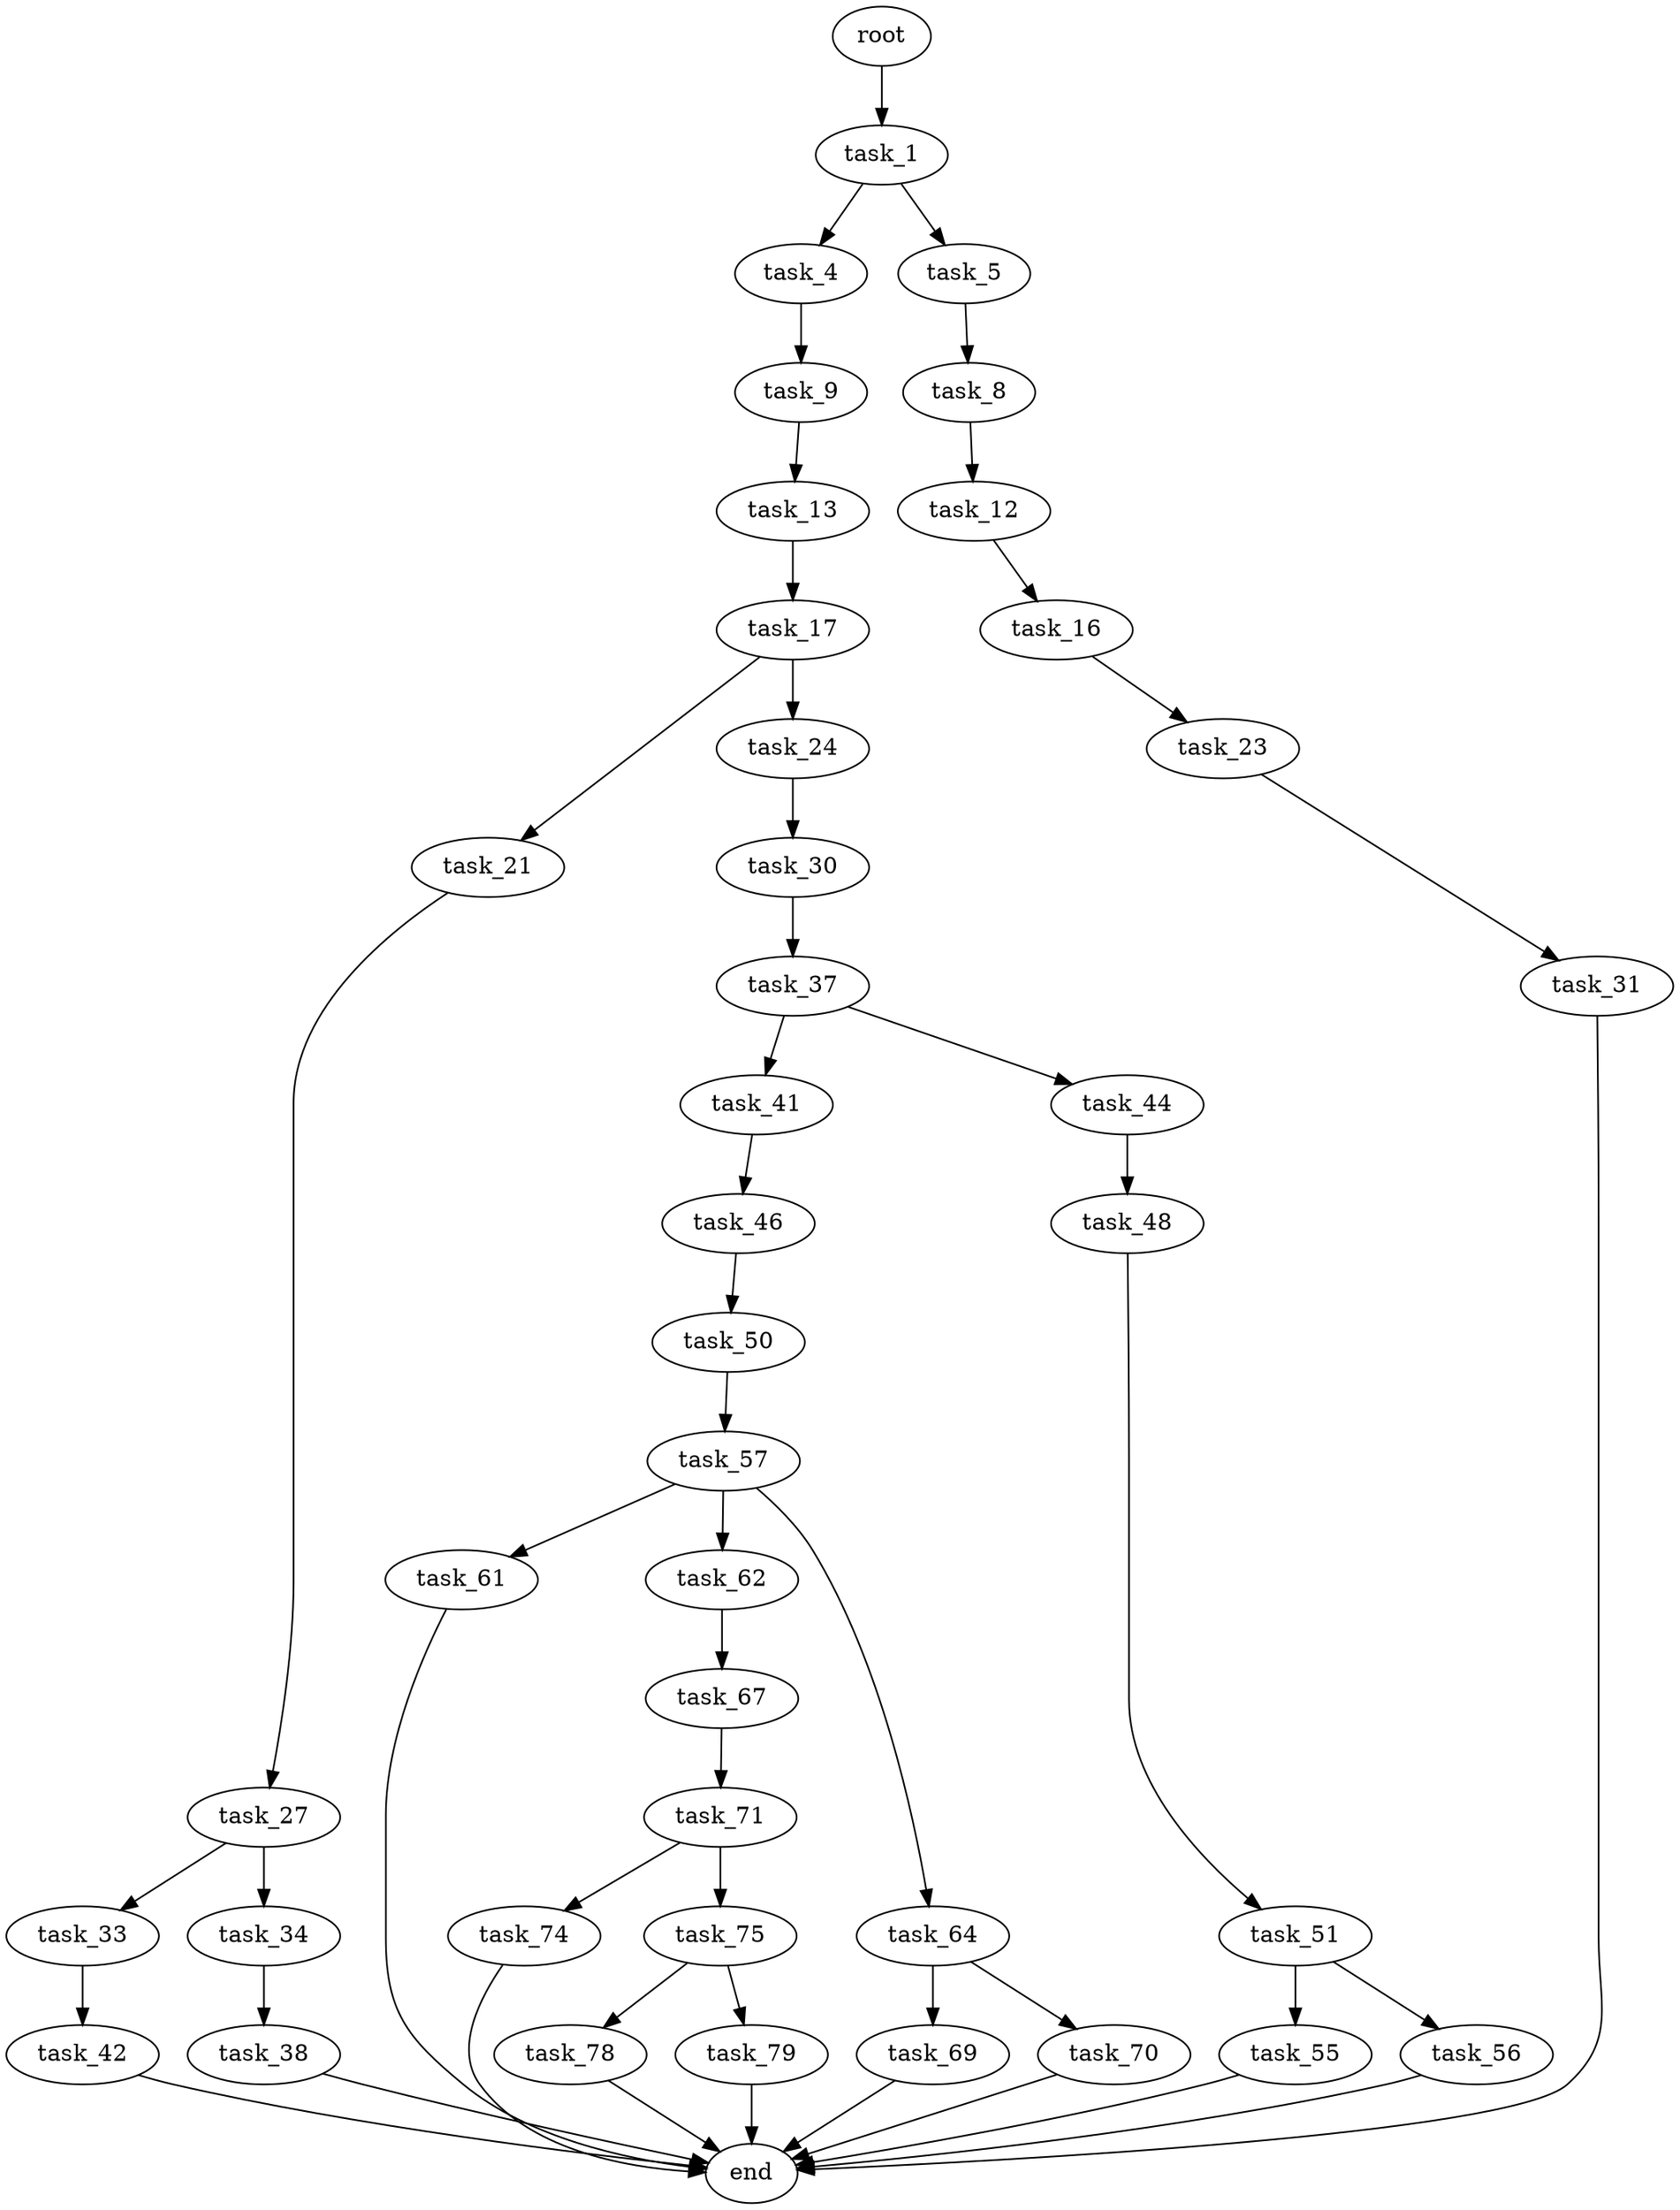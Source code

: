 digraph G {
  root [size="0.000000"];
  task_1 [size="68719476736.000000"];
  task_4 [size="68719476736.000000"];
  task_5 [size="6681961676.000000"];
  task_8 [size="549755813888.000000"];
  task_9 [size="891468150.000000"];
  task_12 [size="368293445632.000000"];
  task_13 [size="5327710906.000000"];
  task_16 [size="368293445632.000000"];
  task_17 [size="68719476736.000000"];
  task_21 [size="231928233984.000000"];
  task_23 [size="15917726022.000000"];
  task_24 [size="405061847861.000000"];
  task_27 [size="28991029248.000000"];
  task_30 [size="9694962935.000000"];
  task_31 [size="144630422084.000000"];
  task_33 [size="68719476736.000000"];
  task_34 [size="7518352344.000000"];
  task_37 [size="368293445632.000000"];
  task_38 [size="1073741824000.000000"];
  task_41 [size="1118184598574.000000"];
  task_42 [size="157751345021.000000"];
  task_44 [size="321202801461.000000"];
  task_46 [size="13182957165.000000"];
  task_48 [size="19662448548.000000"];
  task_50 [size="1914718364.000000"];
  task_51 [size="28991029248.000000"];
  task_55 [size="549755813888.000000"];
  task_56 [size="53188607634.000000"];
  task_57 [size="7405086985.000000"];
  task_61 [size="822487882475.000000"];
  task_62 [size="4569677830.000000"];
  task_64 [size="65212146240.000000"];
  task_67 [size="11629173983.000000"];
  task_69 [size="549755813888.000000"];
  task_70 [size="288706381684.000000"];
  task_71 [size="549755813888.000000"];
  task_74 [size="134217728000.000000"];
  task_75 [size="220095745077.000000"];
  task_78 [size="17738267236.000000"];
  task_79 [size="231928233984.000000"];
  end [size="0.000000"];

  root -> task_1 [size="1.000000"];
  task_1 -> task_4 [size="134217728.000000"];
  task_1 -> task_5 [size="134217728.000000"];
  task_4 -> task_9 [size="134217728.000000"];
  task_5 -> task_8 [size="209715200.000000"];
  task_8 -> task_12 [size="536870912.000000"];
  task_9 -> task_13 [size="33554432.000000"];
  task_12 -> task_16 [size="411041792.000000"];
  task_13 -> task_17 [size="536870912.000000"];
  task_16 -> task_23 [size="411041792.000000"];
  task_17 -> task_21 [size="134217728.000000"];
  task_17 -> task_24 [size="134217728.000000"];
  task_21 -> task_27 [size="301989888.000000"];
  task_23 -> task_31 [size="301989888.000000"];
  task_24 -> task_30 [size="838860800.000000"];
  task_27 -> task_33 [size="75497472.000000"];
  task_27 -> task_34 [size="75497472.000000"];
  task_30 -> task_37 [size="33554432.000000"];
  task_31 -> end [size="1.000000"];
  task_33 -> task_42 [size="134217728.000000"];
  task_34 -> task_38 [size="411041792.000000"];
  task_37 -> task_41 [size="411041792.000000"];
  task_37 -> task_44 [size="411041792.000000"];
  task_38 -> end [size="1.000000"];
  task_41 -> task_46 [size="838860800.000000"];
  task_42 -> end [size="1.000000"];
  task_44 -> task_48 [size="536870912.000000"];
  task_46 -> task_50 [size="33554432.000000"];
  task_48 -> task_51 [size="33554432.000000"];
  task_50 -> task_57 [size="33554432.000000"];
  task_51 -> task_55 [size="75497472.000000"];
  task_51 -> task_56 [size="75497472.000000"];
  task_55 -> end [size="1.000000"];
  task_56 -> end [size="1.000000"];
  task_57 -> task_61 [size="134217728.000000"];
  task_57 -> task_62 [size="134217728.000000"];
  task_57 -> task_64 [size="134217728.000000"];
  task_61 -> end [size="1.000000"];
  task_62 -> task_67 [size="209715200.000000"];
  task_64 -> task_69 [size="134217728.000000"];
  task_64 -> task_70 [size="134217728.000000"];
  task_67 -> task_71 [size="838860800.000000"];
  task_69 -> end [size="1.000000"];
  task_70 -> end [size="1.000000"];
  task_71 -> task_74 [size="536870912.000000"];
  task_71 -> task_75 [size="536870912.000000"];
  task_74 -> end [size="1.000000"];
  task_75 -> task_78 [size="209715200.000000"];
  task_75 -> task_79 [size="209715200.000000"];
  task_78 -> end [size="1.000000"];
  task_79 -> end [size="1.000000"];
}
